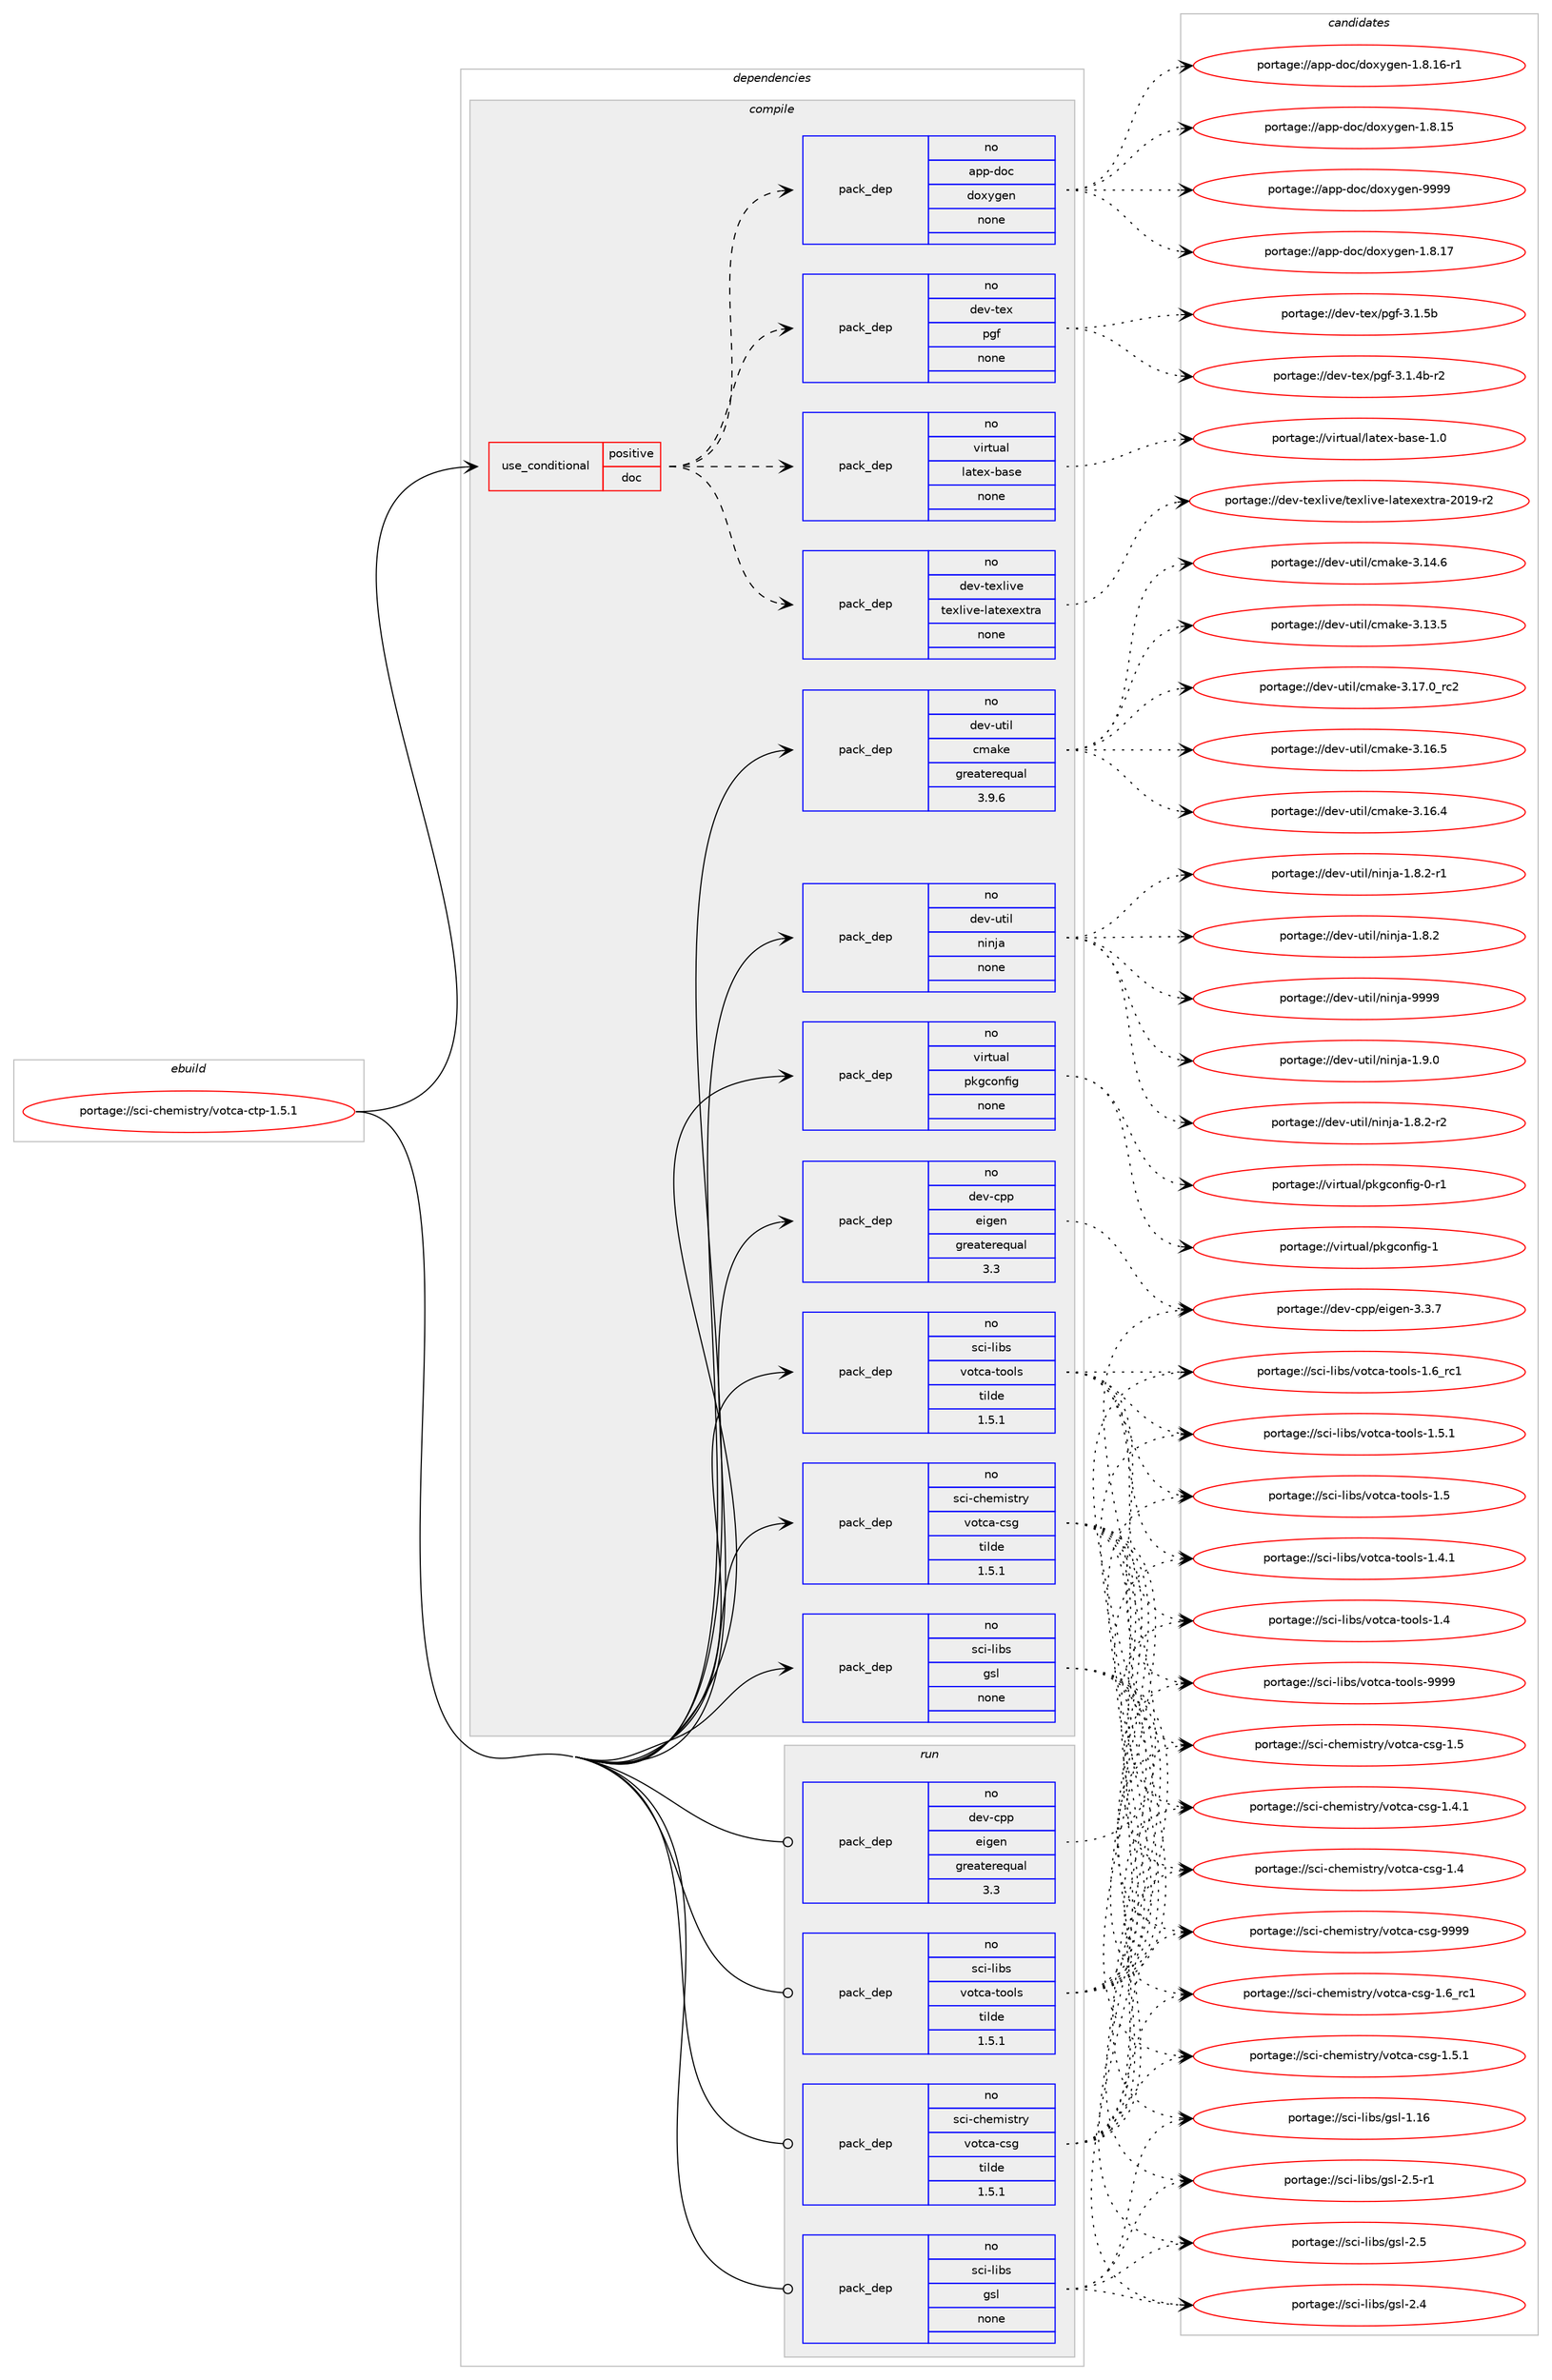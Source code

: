 digraph prolog {

# *************
# Graph options
# *************

newrank=true;
concentrate=true;
compound=true;
graph [rankdir=LR,fontname=Helvetica,fontsize=10,ranksep=1.5];#, ranksep=2.5, nodesep=0.2];
edge  [arrowhead=vee];
node  [fontname=Helvetica,fontsize=10];

# **********
# The ebuild
# **********

subgraph cluster_leftcol {
color=gray;
rank=same;
label=<<i>ebuild</i>>;
id [label="portage://sci-chemistry/votca-ctp-1.5.1", color=red, width=4, href="../sci-chemistry/votca-ctp-1.5.1.svg"];
}

# ****************
# The dependencies
# ****************

subgraph cluster_midcol {
color=gray;
label=<<i>dependencies</i>>;
subgraph cluster_compile {
fillcolor="#eeeeee";
style=filled;
label=<<i>compile</i>>;
subgraph cond7559 {
dependency42034 [label=<<TABLE BORDER="0" CELLBORDER="1" CELLSPACING="0" CELLPADDING="4"><TR><TD ROWSPAN="3" CELLPADDING="10">use_conditional</TD></TR><TR><TD>positive</TD></TR><TR><TD>doc</TD></TR></TABLE>>, shape=none, color=red];
subgraph pack33592 {
dependency42035 [label=<<TABLE BORDER="0" CELLBORDER="1" CELLSPACING="0" CELLPADDING="4" WIDTH="220"><TR><TD ROWSPAN="6" CELLPADDING="30">pack_dep</TD></TR><TR><TD WIDTH="110">no</TD></TR><TR><TD>app-doc</TD></TR><TR><TD>doxygen</TD></TR><TR><TD>none</TD></TR><TR><TD></TD></TR></TABLE>>, shape=none, color=blue];
}
dependency42034:e -> dependency42035:w [weight=20,style="dashed",arrowhead="vee"];
subgraph pack33593 {
dependency42036 [label=<<TABLE BORDER="0" CELLBORDER="1" CELLSPACING="0" CELLPADDING="4" WIDTH="220"><TR><TD ROWSPAN="6" CELLPADDING="30">pack_dep</TD></TR><TR><TD WIDTH="110">no</TD></TR><TR><TD>dev-texlive</TD></TR><TR><TD>texlive-latexextra</TD></TR><TR><TD>none</TD></TR><TR><TD></TD></TR></TABLE>>, shape=none, color=blue];
}
dependency42034:e -> dependency42036:w [weight=20,style="dashed",arrowhead="vee"];
subgraph pack33594 {
dependency42037 [label=<<TABLE BORDER="0" CELLBORDER="1" CELLSPACING="0" CELLPADDING="4" WIDTH="220"><TR><TD ROWSPAN="6" CELLPADDING="30">pack_dep</TD></TR><TR><TD WIDTH="110">no</TD></TR><TR><TD>virtual</TD></TR><TR><TD>latex-base</TD></TR><TR><TD>none</TD></TR><TR><TD></TD></TR></TABLE>>, shape=none, color=blue];
}
dependency42034:e -> dependency42037:w [weight=20,style="dashed",arrowhead="vee"];
subgraph pack33595 {
dependency42038 [label=<<TABLE BORDER="0" CELLBORDER="1" CELLSPACING="0" CELLPADDING="4" WIDTH="220"><TR><TD ROWSPAN="6" CELLPADDING="30">pack_dep</TD></TR><TR><TD WIDTH="110">no</TD></TR><TR><TD>dev-tex</TD></TR><TR><TD>pgf</TD></TR><TR><TD>none</TD></TR><TR><TD></TD></TR></TABLE>>, shape=none, color=blue];
}
dependency42034:e -> dependency42038:w [weight=20,style="dashed",arrowhead="vee"];
}
id:e -> dependency42034:w [weight=20,style="solid",arrowhead="vee"];
subgraph pack33596 {
dependency42039 [label=<<TABLE BORDER="0" CELLBORDER="1" CELLSPACING="0" CELLPADDING="4" WIDTH="220"><TR><TD ROWSPAN="6" CELLPADDING="30">pack_dep</TD></TR><TR><TD WIDTH="110">no</TD></TR><TR><TD>dev-cpp</TD></TR><TR><TD>eigen</TD></TR><TR><TD>greaterequal</TD></TR><TR><TD>3.3</TD></TR></TABLE>>, shape=none, color=blue];
}
id:e -> dependency42039:w [weight=20,style="solid",arrowhead="vee"];
subgraph pack33597 {
dependency42040 [label=<<TABLE BORDER="0" CELLBORDER="1" CELLSPACING="0" CELLPADDING="4" WIDTH="220"><TR><TD ROWSPAN="6" CELLPADDING="30">pack_dep</TD></TR><TR><TD WIDTH="110">no</TD></TR><TR><TD>dev-util</TD></TR><TR><TD>cmake</TD></TR><TR><TD>greaterequal</TD></TR><TR><TD>3.9.6</TD></TR></TABLE>>, shape=none, color=blue];
}
id:e -> dependency42040:w [weight=20,style="solid",arrowhead="vee"];
subgraph pack33598 {
dependency42041 [label=<<TABLE BORDER="0" CELLBORDER="1" CELLSPACING="0" CELLPADDING="4" WIDTH="220"><TR><TD ROWSPAN="6" CELLPADDING="30">pack_dep</TD></TR><TR><TD WIDTH="110">no</TD></TR><TR><TD>dev-util</TD></TR><TR><TD>ninja</TD></TR><TR><TD>none</TD></TR><TR><TD></TD></TR></TABLE>>, shape=none, color=blue];
}
id:e -> dependency42041:w [weight=20,style="solid",arrowhead="vee"];
subgraph pack33599 {
dependency42042 [label=<<TABLE BORDER="0" CELLBORDER="1" CELLSPACING="0" CELLPADDING="4" WIDTH="220"><TR><TD ROWSPAN="6" CELLPADDING="30">pack_dep</TD></TR><TR><TD WIDTH="110">no</TD></TR><TR><TD>sci-chemistry</TD></TR><TR><TD>votca-csg</TD></TR><TR><TD>tilde</TD></TR><TR><TD>1.5.1</TD></TR></TABLE>>, shape=none, color=blue];
}
id:e -> dependency42042:w [weight=20,style="solid",arrowhead="vee"];
subgraph pack33600 {
dependency42043 [label=<<TABLE BORDER="0" CELLBORDER="1" CELLSPACING="0" CELLPADDING="4" WIDTH="220"><TR><TD ROWSPAN="6" CELLPADDING="30">pack_dep</TD></TR><TR><TD WIDTH="110">no</TD></TR><TR><TD>sci-libs</TD></TR><TR><TD>gsl</TD></TR><TR><TD>none</TD></TR><TR><TD></TD></TR></TABLE>>, shape=none, color=blue];
}
id:e -> dependency42043:w [weight=20,style="solid",arrowhead="vee"];
subgraph pack33601 {
dependency42044 [label=<<TABLE BORDER="0" CELLBORDER="1" CELLSPACING="0" CELLPADDING="4" WIDTH="220"><TR><TD ROWSPAN="6" CELLPADDING="30">pack_dep</TD></TR><TR><TD WIDTH="110">no</TD></TR><TR><TD>sci-libs</TD></TR><TR><TD>votca-tools</TD></TR><TR><TD>tilde</TD></TR><TR><TD>1.5.1</TD></TR></TABLE>>, shape=none, color=blue];
}
id:e -> dependency42044:w [weight=20,style="solid",arrowhead="vee"];
subgraph pack33602 {
dependency42045 [label=<<TABLE BORDER="0" CELLBORDER="1" CELLSPACING="0" CELLPADDING="4" WIDTH="220"><TR><TD ROWSPAN="6" CELLPADDING="30">pack_dep</TD></TR><TR><TD WIDTH="110">no</TD></TR><TR><TD>virtual</TD></TR><TR><TD>pkgconfig</TD></TR><TR><TD>none</TD></TR><TR><TD></TD></TR></TABLE>>, shape=none, color=blue];
}
id:e -> dependency42045:w [weight=20,style="solid",arrowhead="vee"];
}
subgraph cluster_compileandrun {
fillcolor="#eeeeee";
style=filled;
label=<<i>compile and run</i>>;
}
subgraph cluster_run {
fillcolor="#eeeeee";
style=filled;
label=<<i>run</i>>;
subgraph pack33603 {
dependency42046 [label=<<TABLE BORDER="0" CELLBORDER="1" CELLSPACING="0" CELLPADDING="4" WIDTH="220"><TR><TD ROWSPAN="6" CELLPADDING="30">pack_dep</TD></TR><TR><TD WIDTH="110">no</TD></TR><TR><TD>dev-cpp</TD></TR><TR><TD>eigen</TD></TR><TR><TD>greaterequal</TD></TR><TR><TD>3.3</TD></TR></TABLE>>, shape=none, color=blue];
}
id:e -> dependency42046:w [weight=20,style="solid",arrowhead="odot"];
subgraph pack33604 {
dependency42047 [label=<<TABLE BORDER="0" CELLBORDER="1" CELLSPACING="0" CELLPADDING="4" WIDTH="220"><TR><TD ROWSPAN="6" CELLPADDING="30">pack_dep</TD></TR><TR><TD WIDTH="110">no</TD></TR><TR><TD>sci-chemistry</TD></TR><TR><TD>votca-csg</TD></TR><TR><TD>tilde</TD></TR><TR><TD>1.5.1</TD></TR></TABLE>>, shape=none, color=blue];
}
id:e -> dependency42047:w [weight=20,style="solid",arrowhead="odot"];
subgraph pack33605 {
dependency42048 [label=<<TABLE BORDER="0" CELLBORDER="1" CELLSPACING="0" CELLPADDING="4" WIDTH="220"><TR><TD ROWSPAN="6" CELLPADDING="30">pack_dep</TD></TR><TR><TD WIDTH="110">no</TD></TR><TR><TD>sci-libs</TD></TR><TR><TD>gsl</TD></TR><TR><TD>none</TD></TR><TR><TD></TD></TR></TABLE>>, shape=none, color=blue];
}
id:e -> dependency42048:w [weight=20,style="solid",arrowhead="odot"];
subgraph pack33606 {
dependency42049 [label=<<TABLE BORDER="0" CELLBORDER="1" CELLSPACING="0" CELLPADDING="4" WIDTH="220"><TR><TD ROWSPAN="6" CELLPADDING="30">pack_dep</TD></TR><TR><TD WIDTH="110">no</TD></TR><TR><TD>sci-libs</TD></TR><TR><TD>votca-tools</TD></TR><TR><TD>tilde</TD></TR><TR><TD>1.5.1</TD></TR></TABLE>>, shape=none, color=blue];
}
id:e -> dependency42049:w [weight=20,style="solid",arrowhead="odot"];
}
}

# **************
# The candidates
# **************

subgraph cluster_choices {
rank=same;
color=gray;
label=<<i>candidates</i>>;

subgraph choice33592 {
color=black;
nodesep=1;
choice971121124510011199471001111201211031011104557575757 [label="portage://app-doc/doxygen-9999", color=red, width=4,href="../app-doc/doxygen-9999.svg"];
choice9711211245100111994710011112012110310111045494656464955 [label="portage://app-doc/doxygen-1.8.17", color=red, width=4,href="../app-doc/doxygen-1.8.17.svg"];
choice97112112451001119947100111120121103101110454946564649544511449 [label="portage://app-doc/doxygen-1.8.16-r1", color=red, width=4,href="../app-doc/doxygen-1.8.16-r1.svg"];
choice9711211245100111994710011112012110310111045494656464953 [label="portage://app-doc/doxygen-1.8.15", color=red, width=4,href="../app-doc/doxygen-1.8.15.svg"];
dependency42035:e -> choice971121124510011199471001111201211031011104557575757:w [style=dotted,weight="100"];
dependency42035:e -> choice9711211245100111994710011112012110310111045494656464955:w [style=dotted,weight="100"];
dependency42035:e -> choice97112112451001119947100111120121103101110454946564649544511449:w [style=dotted,weight="100"];
dependency42035:e -> choice9711211245100111994710011112012110310111045494656464953:w [style=dotted,weight="100"];
}
subgraph choice33593 {
color=black;
nodesep=1;
choice100101118451161011201081051181014711610112010810511810145108971161011201011201161149745504849574511450 [label="portage://dev-texlive/texlive-latexextra-2019-r2", color=red, width=4,href="../dev-texlive/texlive-latexextra-2019-r2.svg"];
dependency42036:e -> choice100101118451161011201081051181014711610112010810511810145108971161011201011201161149745504849574511450:w [style=dotted,weight="100"];
}
subgraph choice33594 {
color=black;
nodesep=1;
choice11810511411611797108471089711610112045989711510145494648 [label="portage://virtual/latex-base-1.0", color=red, width=4,href="../virtual/latex-base-1.0.svg"];
dependency42037:e -> choice11810511411611797108471089711610112045989711510145494648:w [style=dotted,weight="100"];
}
subgraph choice33595 {
color=black;
nodesep=1;
choice100101118451161011204711210310245514649465398 [label="portage://dev-tex/pgf-3.1.5b", color=red, width=4,href="../dev-tex/pgf-3.1.5b.svg"];
choice1001011184511610112047112103102455146494652984511450 [label="portage://dev-tex/pgf-3.1.4b-r2", color=red, width=4,href="../dev-tex/pgf-3.1.4b-r2.svg"];
dependency42038:e -> choice100101118451161011204711210310245514649465398:w [style=dotted,weight="100"];
dependency42038:e -> choice1001011184511610112047112103102455146494652984511450:w [style=dotted,weight="100"];
}
subgraph choice33596 {
color=black;
nodesep=1;
choice100101118459911211247101105103101110455146514655 [label="portage://dev-cpp/eigen-3.3.7", color=red, width=4,href="../dev-cpp/eigen-3.3.7.svg"];
dependency42039:e -> choice100101118459911211247101105103101110455146514655:w [style=dotted,weight="100"];
}
subgraph choice33597 {
color=black;
nodesep=1;
choice1001011184511711610510847991099710710145514649554648951149950 [label="portage://dev-util/cmake-3.17.0_rc2", color=red, width=4,href="../dev-util/cmake-3.17.0_rc2.svg"];
choice1001011184511711610510847991099710710145514649544653 [label="portage://dev-util/cmake-3.16.5", color=red, width=4,href="../dev-util/cmake-3.16.5.svg"];
choice1001011184511711610510847991099710710145514649544652 [label="portage://dev-util/cmake-3.16.4", color=red, width=4,href="../dev-util/cmake-3.16.4.svg"];
choice1001011184511711610510847991099710710145514649524654 [label="portage://dev-util/cmake-3.14.6", color=red, width=4,href="../dev-util/cmake-3.14.6.svg"];
choice1001011184511711610510847991099710710145514649514653 [label="portage://dev-util/cmake-3.13.5", color=red, width=4,href="../dev-util/cmake-3.13.5.svg"];
dependency42040:e -> choice1001011184511711610510847991099710710145514649554648951149950:w [style=dotted,weight="100"];
dependency42040:e -> choice1001011184511711610510847991099710710145514649544653:w [style=dotted,weight="100"];
dependency42040:e -> choice1001011184511711610510847991099710710145514649544652:w [style=dotted,weight="100"];
dependency42040:e -> choice1001011184511711610510847991099710710145514649524654:w [style=dotted,weight="100"];
dependency42040:e -> choice1001011184511711610510847991099710710145514649514653:w [style=dotted,weight="100"];
}
subgraph choice33598 {
color=black;
nodesep=1;
choice1001011184511711610510847110105110106974557575757 [label="portage://dev-util/ninja-9999", color=red, width=4,href="../dev-util/ninja-9999.svg"];
choice100101118451171161051084711010511010697454946574648 [label="portage://dev-util/ninja-1.9.0", color=red, width=4,href="../dev-util/ninja-1.9.0.svg"];
choice1001011184511711610510847110105110106974549465646504511450 [label="portage://dev-util/ninja-1.8.2-r2", color=red, width=4,href="../dev-util/ninja-1.8.2-r2.svg"];
choice1001011184511711610510847110105110106974549465646504511449 [label="portage://dev-util/ninja-1.8.2-r1", color=red, width=4,href="../dev-util/ninja-1.8.2-r1.svg"];
choice100101118451171161051084711010511010697454946564650 [label="portage://dev-util/ninja-1.8.2", color=red, width=4,href="../dev-util/ninja-1.8.2.svg"];
dependency42041:e -> choice1001011184511711610510847110105110106974557575757:w [style=dotted,weight="100"];
dependency42041:e -> choice100101118451171161051084711010511010697454946574648:w [style=dotted,weight="100"];
dependency42041:e -> choice1001011184511711610510847110105110106974549465646504511450:w [style=dotted,weight="100"];
dependency42041:e -> choice1001011184511711610510847110105110106974549465646504511449:w [style=dotted,weight="100"];
dependency42041:e -> choice100101118451171161051084711010511010697454946564650:w [style=dotted,weight="100"];
}
subgraph choice33599 {
color=black;
nodesep=1;
choice11599105459910410110910511511611412147118111116999745991151034557575757 [label="portage://sci-chemistry/votca-csg-9999", color=red, width=4,href="../sci-chemistry/votca-csg-9999.svg"];
choice115991054599104101109105115116114121471181111169997459911510345494654951149949 [label="portage://sci-chemistry/votca-csg-1.6_rc1", color=red, width=4,href="../sci-chemistry/votca-csg-1.6_rc1.svg"];
choice1159910545991041011091051151161141214711811111699974599115103454946534649 [label="portage://sci-chemistry/votca-csg-1.5.1", color=red, width=4,href="../sci-chemistry/votca-csg-1.5.1.svg"];
choice115991054599104101109105115116114121471181111169997459911510345494653 [label="portage://sci-chemistry/votca-csg-1.5", color=red, width=4,href="../sci-chemistry/votca-csg-1.5.svg"];
choice1159910545991041011091051151161141214711811111699974599115103454946524649 [label="portage://sci-chemistry/votca-csg-1.4.1", color=red, width=4,href="../sci-chemistry/votca-csg-1.4.1.svg"];
choice115991054599104101109105115116114121471181111169997459911510345494652 [label="portage://sci-chemistry/votca-csg-1.4", color=red, width=4,href="../sci-chemistry/votca-csg-1.4.svg"];
dependency42042:e -> choice11599105459910410110910511511611412147118111116999745991151034557575757:w [style=dotted,weight="100"];
dependency42042:e -> choice115991054599104101109105115116114121471181111169997459911510345494654951149949:w [style=dotted,weight="100"];
dependency42042:e -> choice1159910545991041011091051151161141214711811111699974599115103454946534649:w [style=dotted,weight="100"];
dependency42042:e -> choice115991054599104101109105115116114121471181111169997459911510345494653:w [style=dotted,weight="100"];
dependency42042:e -> choice1159910545991041011091051151161141214711811111699974599115103454946524649:w [style=dotted,weight="100"];
dependency42042:e -> choice115991054599104101109105115116114121471181111169997459911510345494652:w [style=dotted,weight="100"];
}
subgraph choice33600 {
color=black;
nodesep=1;
choice11599105451081059811547103115108455046534511449 [label="portage://sci-libs/gsl-2.5-r1", color=red, width=4,href="../sci-libs/gsl-2.5-r1.svg"];
choice1159910545108105981154710311510845504653 [label="portage://sci-libs/gsl-2.5", color=red, width=4,href="../sci-libs/gsl-2.5.svg"];
choice1159910545108105981154710311510845504652 [label="portage://sci-libs/gsl-2.4", color=red, width=4,href="../sci-libs/gsl-2.4.svg"];
choice115991054510810598115471031151084549464954 [label="portage://sci-libs/gsl-1.16", color=red, width=4,href="../sci-libs/gsl-1.16.svg"];
dependency42043:e -> choice11599105451081059811547103115108455046534511449:w [style=dotted,weight="100"];
dependency42043:e -> choice1159910545108105981154710311510845504653:w [style=dotted,weight="100"];
dependency42043:e -> choice1159910545108105981154710311510845504652:w [style=dotted,weight="100"];
dependency42043:e -> choice115991054510810598115471031151084549464954:w [style=dotted,weight="100"];
}
subgraph choice33601 {
color=black;
nodesep=1;
choice115991054510810598115471181111169997451161111111081154557575757 [label="portage://sci-libs/votca-tools-9999", color=red, width=4,href="../sci-libs/votca-tools-9999.svg"];
choice1159910545108105981154711811111699974511611111110811545494654951149949 [label="portage://sci-libs/votca-tools-1.6_rc1", color=red, width=4,href="../sci-libs/votca-tools-1.6_rc1.svg"];
choice11599105451081059811547118111116999745116111111108115454946534649 [label="portage://sci-libs/votca-tools-1.5.1", color=red, width=4,href="../sci-libs/votca-tools-1.5.1.svg"];
choice1159910545108105981154711811111699974511611111110811545494653 [label="portage://sci-libs/votca-tools-1.5", color=red, width=4,href="../sci-libs/votca-tools-1.5.svg"];
choice11599105451081059811547118111116999745116111111108115454946524649 [label="portage://sci-libs/votca-tools-1.4.1", color=red, width=4,href="../sci-libs/votca-tools-1.4.1.svg"];
choice1159910545108105981154711811111699974511611111110811545494652 [label="portage://sci-libs/votca-tools-1.4", color=red, width=4,href="../sci-libs/votca-tools-1.4.svg"];
dependency42044:e -> choice115991054510810598115471181111169997451161111111081154557575757:w [style=dotted,weight="100"];
dependency42044:e -> choice1159910545108105981154711811111699974511611111110811545494654951149949:w [style=dotted,weight="100"];
dependency42044:e -> choice11599105451081059811547118111116999745116111111108115454946534649:w [style=dotted,weight="100"];
dependency42044:e -> choice1159910545108105981154711811111699974511611111110811545494653:w [style=dotted,weight="100"];
dependency42044:e -> choice11599105451081059811547118111116999745116111111108115454946524649:w [style=dotted,weight="100"];
dependency42044:e -> choice1159910545108105981154711811111699974511611111110811545494652:w [style=dotted,weight="100"];
}
subgraph choice33602 {
color=black;
nodesep=1;
choice1181051141161179710847112107103991111101021051034549 [label="portage://virtual/pkgconfig-1", color=red, width=4,href="../virtual/pkgconfig-1.svg"];
choice11810511411611797108471121071039911111010210510345484511449 [label="portage://virtual/pkgconfig-0-r1", color=red, width=4,href="../virtual/pkgconfig-0-r1.svg"];
dependency42045:e -> choice1181051141161179710847112107103991111101021051034549:w [style=dotted,weight="100"];
dependency42045:e -> choice11810511411611797108471121071039911111010210510345484511449:w [style=dotted,weight="100"];
}
subgraph choice33603 {
color=black;
nodesep=1;
choice100101118459911211247101105103101110455146514655 [label="portage://dev-cpp/eigen-3.3.7", color=red, width=4,href="../dev-cpp/eigen-3.3.7.svg"];
dependency42046:e -> choice100101118459911211247101105103101110455146514655:w [style=dotted,weight="100"];
}
subgraph choice33604 {
color=black;
nodesep=1;
choice11599105459910410110910511511611412147118111116999745991151034557575757 [label="portage://sci-chemistry/votca-csg-9999", color=red, width=4,href="../sci-chemistry/votca-csg-9999.svg"];
choice115991054599104101109105115116114121471181111169997459911510345494654951149949 [label="portage://sci-chemistry/votca-csg-1.6_rc1", color=red, width=4,href="../sci-chemistry/votca-csg-1.6_rc1.svg"];
choice1159910545991041011091051151161141214711811111699974599115103454946534649 [label="portage://sci-chemistry/votca-csg-1.5.1", color=red, width=4,href="../sci-chemistry/votca-csg-1.5.1.svg"];
choice115991054599104101109105115116114121471181111169997459911510345494653 [label="portage://sci-chemistry/votca-csg-1.5", color=red, width=4,href="../sci-chemistry/votca-csg-1.5.svg"];
choice1159910545991041011091051151161141214711811111699974599115103454946524649 [label="portage://sci-chemistry/votca-csg-1.4.1", color=red, width=4,href="../sci-chemistry/votca-csg-1.4.1.svg"];
choice115991054599104101109105115116114121471181111169997459911510345494652 [label="portage://sci-chemistry/votca-csg-1.4", color=red, width=4,href="../sci-chemistry/votca-csg-1.4.svg"];
dependency42047:e -> choice11599105459910410110910511511611412147118111116999745991151034557575757:w [style=dotted,weight="100"];
dependency42047:e -> choice115991054599104101109105115116114121471181111169997459911510345494654951149949:w [style=dotted,weight="100"];
dependency42047:e -> choice1159910545991041011091051151161141214711811111699974599115103454946534649:w [style=dotted,weight="100"];
dependency42047:e -> choice115991054599104101109105115116114121471181111169997459911510345494653:w [style=dotted,weight="100"];
dependency42047:e -> choice1159910545991041011091051151161141214711811111699974599115103454946524649:w [style=dotted,weight="100"];
dependency42047:e -> choice115991054599104101109105115116114121471181111169997459911510345494652:w [style=dotted,weight="100"];
}
subgraph choice33605 {
color=black;
nodesep=1;
choice11599105451081059811547103115108455046534511449 [label="portage://sci-libs/gsl-2.5-r1", color=red, width=4,href="../sci-libs/gsl-2.5-r1.svg"];
choice1159910545108105981154710311510845504653 [label="portage://sci-libs/gsl-2.5", color=red, width=4,href="../sci-libs/gsl-2.5.svg"];
choice1159910545108105981154710311510845504652 [label="portage://sci-libs/gsl-2.4", color=red, width=4,href="../sci-libs/gsl-2.4.svg"];
choice115991054510810598115471031151084549464954 [label="portage://sci-libs/gsl-1.16", color=red, width=4,href="../sci-libs/gsl-1.16.svg"];
dependency42048:e -> choice11599105451081059811547103115108455046534511449:w [style=dotted,weight="100"];
dependency42048:e -> choice1159910545108105981154710311510845504653:w [style=dotted,weight="100"];
dependency42048:e -> choice1159910545108105981154710311510845504652:w [style=dotted,weight="100"];
dependency42048:e -> choice115991054510810598115471031151084549464954:w [style=dotted,weight="100"];
}
subgraph choice33606 {
color=black;
nodesep=1;
choice115991054510810598115471181111169997451161111111081154557575757 [label="portage://sci-libs/votca-tools-9999", color=red, width=4,href="../sci-libs/votca-tools-9999.svg"];
choice1159910545108105981154711811111699974511611111110811545494654951149949 [label="portage://sci-libs/votca-tools-1.6_rc1", color=red, width=4,href="../sci-libs/votca-tools-1.6_rc1.svg"];
choice11599105451081059811547118111116999745116111111108115454946534649 [label="portage://sci-libs/votca-tools-1.5.1", color=red, width=4,href="../sci-libs/votca-tools-1.5.1.svg"];
choice1159910545108105981154711811111699974511611111110811545494653 [label="portage://sci-libs/votca-tools-1.5", color=red, width=4,href="../sci-libs/votca-tools-1.5.svg"];
choice11599105451081059811547118111116999745116111111108115454946524649 [label="portage://sci-libs/votca-tools-1.4.1", color=red, width=4,href="../sci-libs/votca-tools-1.4.1.svg"];
choice1159910545108105981154711811111699974511611111110811545494652 [label="portage://sci-libs/votca-tools-1.4", color=red, width=4,href="../sci-libs/votca-tools-1.4.svg"];
dependency42049:e -> choice115991054510810598115471181111169997451161111111081154557575757:w [style=dotted,weight="100"];
dependency42049:e -> choice1159910545108105981154711811111699974511611111110811545494654951149949:w [style=dotted,weight="100"];
dependency42049:e -> choice11599105451081059811547118111116999745116111111108115454946534649:w [style=dotted,weight="100"];
dependency42049:e -> choice1159910545108105981154711811111699974511611111110811545494653:w [style=dotted,weight="100"];
dependency42049:e -> choice11599105451081059811547118111116999745116111111108115454946524649:w [style=dotted,weight="100"];
dependency42049:e -> choice1159910545108105981154711811111699974511611111110811545494652:w [style=dotted,weight="100"];
}
}

}
